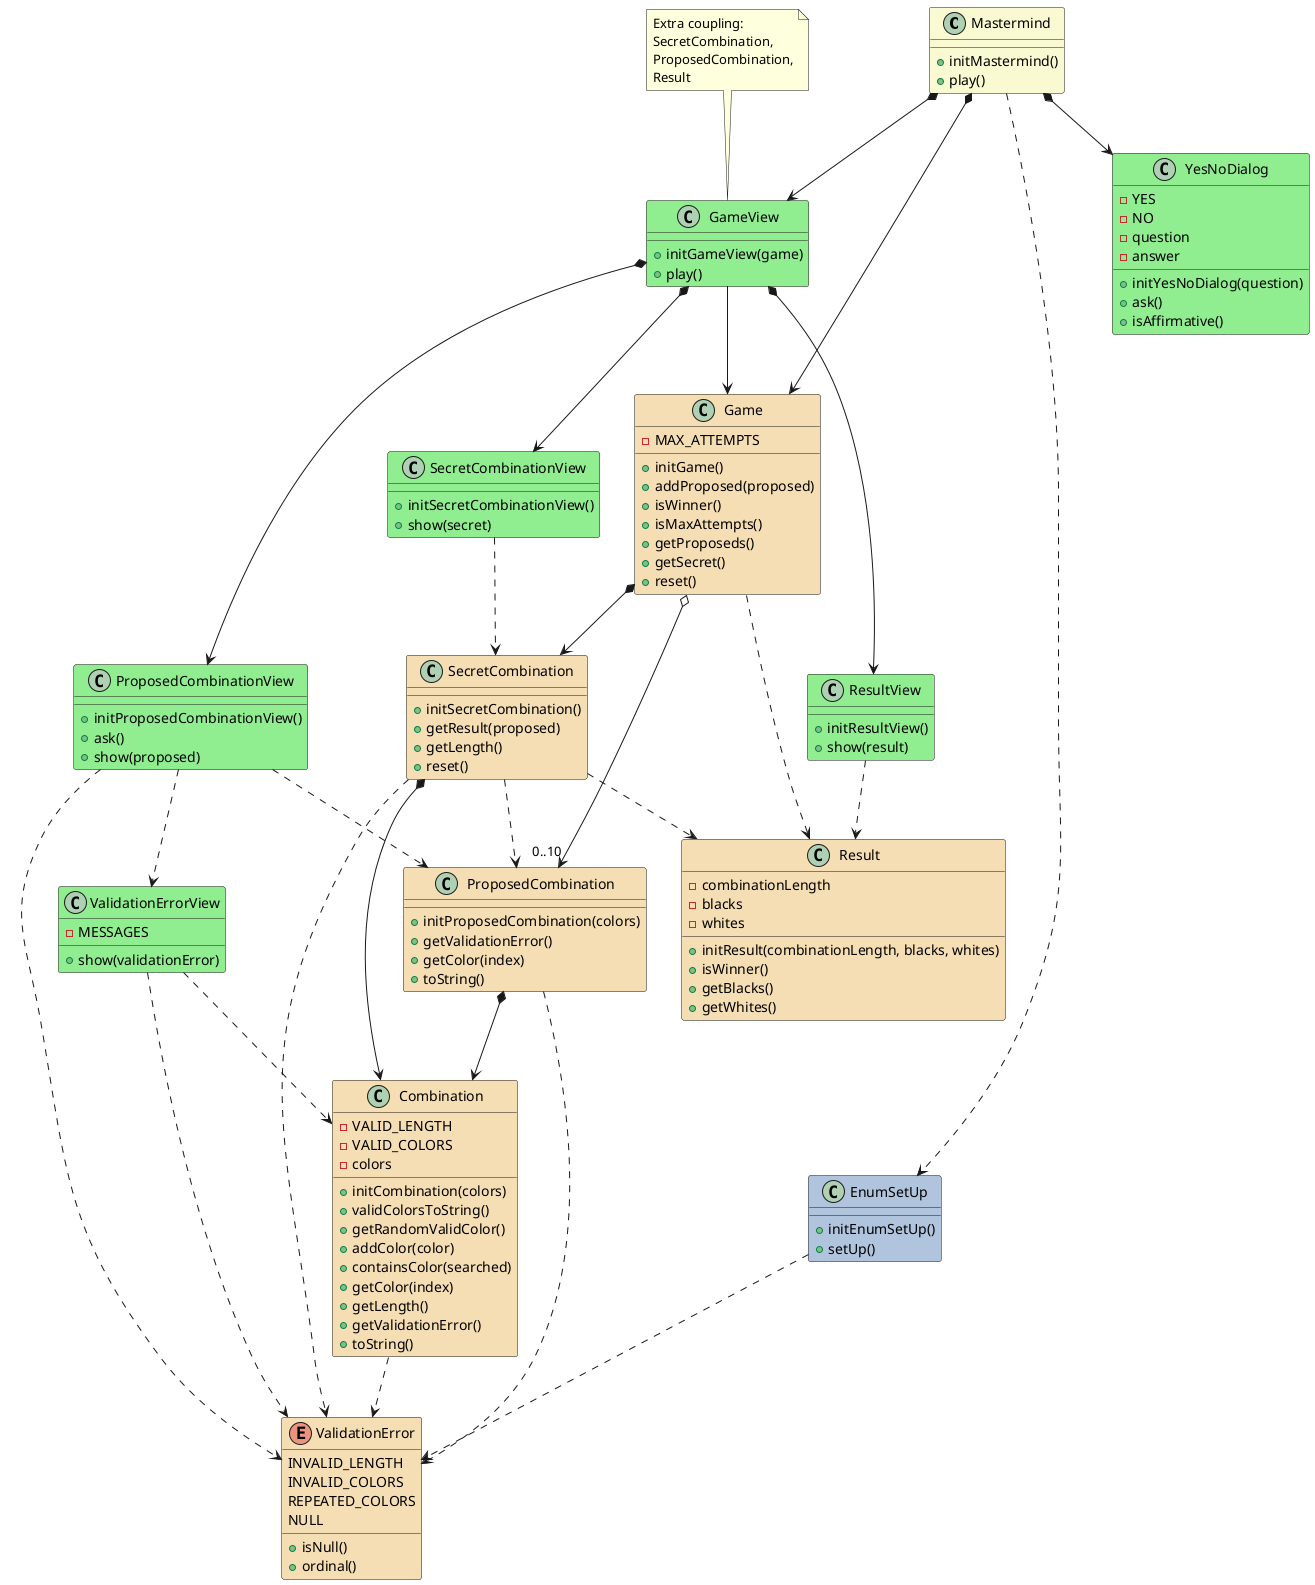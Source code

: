 @startuml analysis

class Mastermind #LightGoldenRodYellow {  

    + initMastermind()
    + play()    
}
Mastermind *--> Game
Mastermind *--> GameView
Mastermind *--> YesNoDialog
Mastermind ..> EnumSetUp

class GameView #LightGreen {

    + initGameView(game)
    + play()
}
note top
Extra coupling:
SecretCombination,
ProposedCombination,
Result
end note
GameView -down-> Game
GameView *--> SecretCombinationView
GameView *--> ProposedCombinationView
GameView *--> ResultView


class SecretCombinationView #LightGreen {
    
    + initSecretCombinationView()
    + show(secret)
}
SecretCombinationView ..> SecretCombination

class ProposedCombinationView #LightGreen {
    
    + initProposedCombinationView()
    + ask()
    + show(proposed)
}
ProposedCombinationView ..> ProposedCombination
ProposedCombinationView ..> ValidationError
ProposedCombinationView ..> ValidationErrorView

class ValidationErrorView #LightGreen {

    - MESSAGES
    
    + show(validationError)
}
ValidationErrorView ..> ValidationError
ValidationErrorView ..> Combination

class ResultView #LightGreen {
    
    + initResultView()
    + show(result)
}
ResultView ..> Result

class Game #Wheat{
    - MAX_ATTEMPTS

    + initGame()
    + addProposed(proposed)
    + isWinner()
    + isMaxAttempts()
    + getProposeds()
    + getSecret()
    + reset()    
}
Game *--> SecretCombination
Game o--> "0..10" ProposedCombination
Game .down.> Result

class SecretCombination #Wheat{
    
    + initSecretCombination()    
    + getResult(proposed)
    + getLength()     
    + reset()

}
SecretCombination *-down-> Combination
SecretCombination .down.> ProposedCombination
SecretCombination .down.> Result
SecretCombination .down.> ValidationError

class Combination #Wheat{
    - VALID_LENGTH
    - VALID_COLORS    
    - colors

    + initCombination(colors)
    + validColorsToString()
    + getRandomValidColor()    
    + addColor(color)
    + containsColor(searched)      
    + getColor(index)
    + getLength()          
    + getValidationError()
    + toString()
}
Combination .down.> ValidationError

enum ValidationError #Wheat{    
    INVALID_LENGTH
    INVALID_COLORS
    REPEATED_COLORS
    NULL

    + isNull()
    + ordinal()
}

class ProposedCombination #Wheat{

    + initProposedCombination(colors)        
    + getValidationError()
    + getColor(index)   
    + toString()   
}
ProposedCombination *-down-> Combination 
ProposedCombination .down.> ValidationError

class Result #Wheat{
    - combinationLength
    - blacks
    - whites

    + initResult(combinationLength, blacks, whites)
    + isWinner()
    + getBlacks()    
    + getWhites()    
}

class YesNoDialog #LightGreen {
    - YES
    - NO
    - question
    - answer    

    + initYesNoDialog(question)
    + ask()
    + isAffirmative()
}

class EnumSetUp #LightSteelBlue {
    + initEnumSetUp()
    + setUp()
}
EnumSetUp ..> ValidationError

@enduml